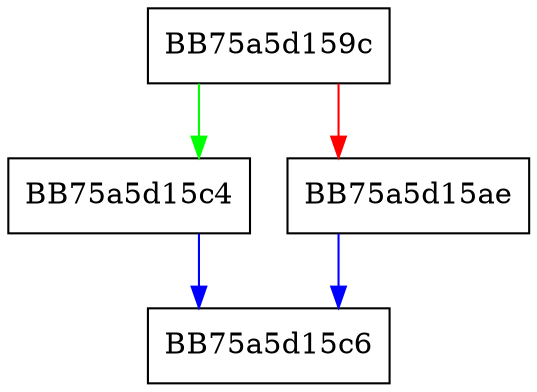 digraph DuplicateStringW {
  node [shape="box"];
  graph [splines=ortho];
  BB75a5d159c -> BB75a5d15c4 [color="green"];
  BB75a5d159c -> BB75a5d15ae [color="red"];
  BB75a5d15ae -> BB75a5d15c6 [color="blue"];
  BB75a5d15c4 -> BB75a5d15c6 [color="blue"];
}